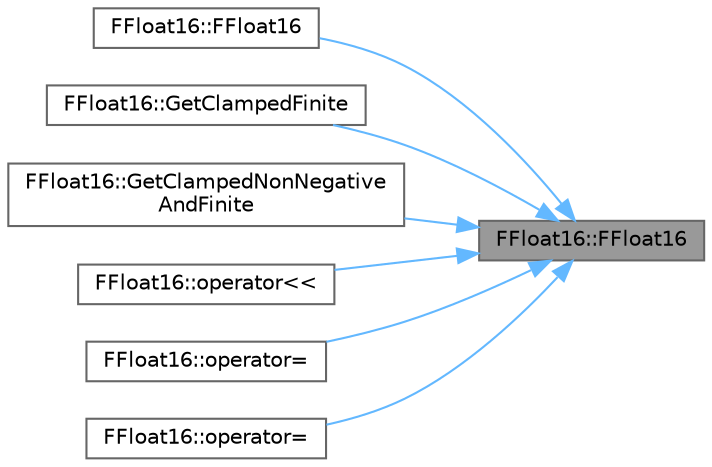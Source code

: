 digraph "FFloat16::FFloat16"
{
 // INTERACTIVE_SVG=YES
 // LATEX_PDF_SIZE
  bgcolor="transparent";
  edge [fontname=Helvetica,fontsize=10,labelfontname=Helvetica,labelfontsize=10];
  node [fontname=Helvetica,fontsize=10,shape=box,height=0.2,width=0.4];
  rankdir="RL";
  Node1 [id="Node000001",label="FFloat16::FFloat16",height=0.2,width=0.4,color="gray40", fillcolor="grey60", style="filled", fontcolor="black",tooltip="Default constructor."];
  Node1 -> Node2 [id="edge1_Node000001_Node000002",dir="back",color="steelblue1",style="solid",tooltip=" "];
  Node2 [id="Node000002",label="FFloat16::FFloat16",height=0.2,width=0.4,color="grey40", fillcolor="white", style="filled",URL="$da/dc7/classFFloat16.html#aaa623c8ef9a13ad8f51d32711e26823b",tooltip="Copy constructor."];
  Node1 -> Node3 [id="edge2_Node000001_Node000003",dir="back",color="steelblue1",style="solid",tooltip=" "];
  Node3 [id="Node000003",label="FFloat16::GetClampedFinite",height=0.2,width=0.4,color="grey40", fillcolor="white", style="filled",URL="$da/dc7/classFFloat16.html#a4ad1144dc30e8e618d723c7beec49561",tooltip="Return float clamp in [-MaxF16Float,MaxF16Float] , no infinites or nans returned."];
  Node1 -> Node4 [id="edge3_Node000001_Node000004",dir="back",color="steelblue1",style="solid",tooltip=" "];
  Node4 [id="Node000004",label="FFloat16::GetClampedNonNegative\lAndFinite",height=0.2,width=0.4,color="grey40", fillcolor="white", style="filled",URL="$da/dc7/classFFloat16.html#a0e45ad5bdd3aaa9fd31c7d92bf0f973f",tooltip="Return float clamp in [0,MaxF16Float] , no negatives or infinites or nans returned."];
  Node1 -> Node5 [id="edge4_Node000001_Node000005",dir="back",color="steelblue1",style="solid",tooltip=" "];
  Node5 [id="Node000005",label="FFloat16::operator\<\<",height=0.2,width=0.4,color="grey40", fillcolor="white", style="filled",URL="$da/dc7/classFFloat16.html#ac8a3f0f21716e880a6aa6c27185fb0f6",tooltip="Serializes the FFloat16."];
  Node1 -> Node6 [id="edge5_Node000001_Node000006",dir="back",color="steelblue1",style="solid",tooltip=" "];
  Node6 [id="Node000006",label="FFloat16::operator=",height=0.2,width=0.4,color="grey40", fillcolor="white", style="filled",URL="$da/dc7/classFFloat16.html#a6f6d97e801d445dc4a29c07b2cb30861",tooltip="Assignment operator."];
  Node1 -> Node7 [id="edge6_Node000001_Node000007",dir="back",color="steelblue1",style="solid",tooltip=" "];
  Node7 [id="Node000007",label="FFloat16::operator=",height=0.2,width=0.4,color="grey40", fillcolor="white", style="filled",URL="$da/dc7/classFFloat16.html#a798bb66924307c3aab1ac1811c0f375d",tooltip="Assignment operator."];
}
